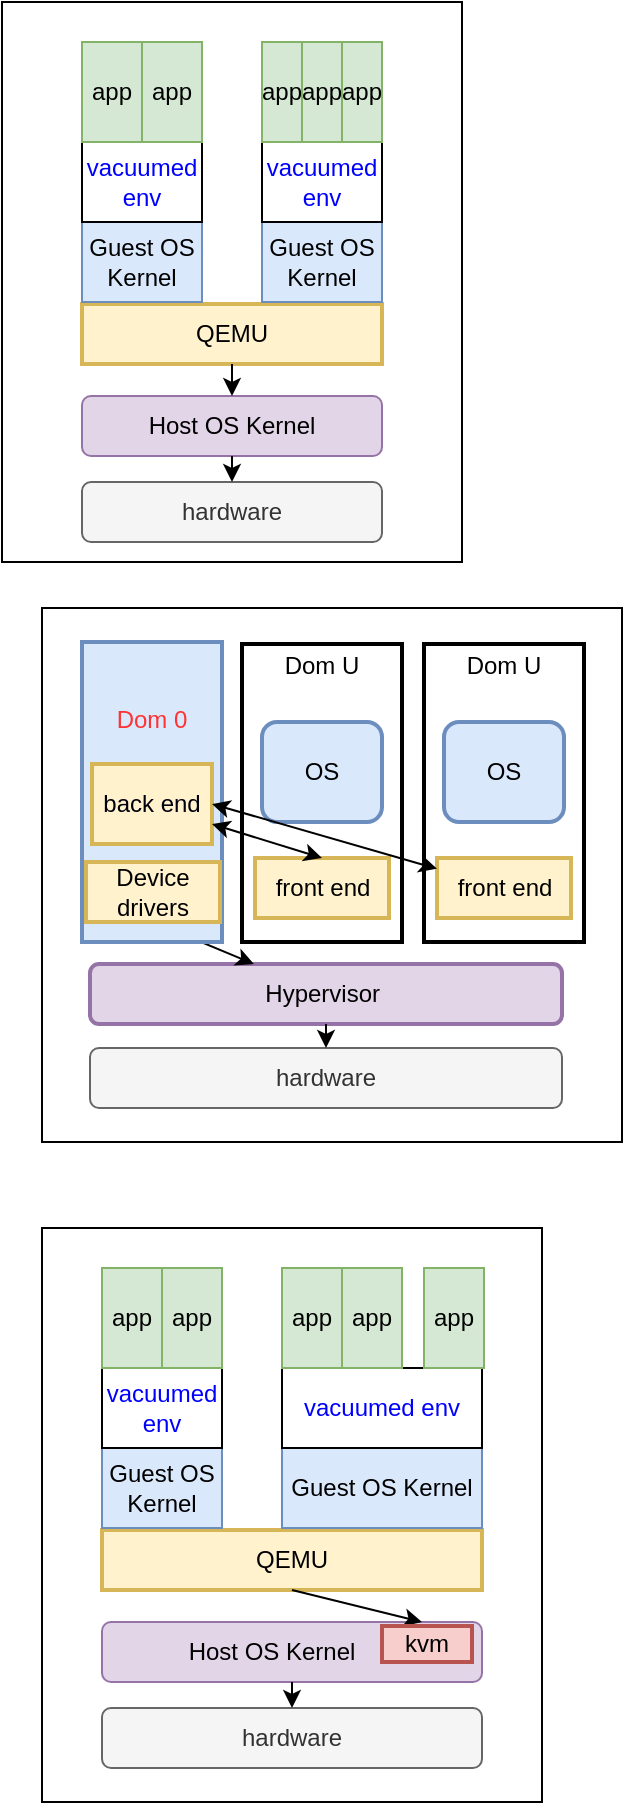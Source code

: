 <mxfile version="16.4.3" type="github">
  <diagram id="eSw0buYtp1JICF1Rn_Bf" name="virtualization">
    <mxGraphModel dx="1747" dy="778" grid="1" gridSize="10" guides="1" tooltips="1" connect="1" arrows="1" fold="1" page="1" pageScale="1" pageWidth="827" pageHeight="1169" math="0" shadow="0">
      <root>
        <mxCell id="0" />
        <mxCell id="1" parent="0" />
        <mxCell id="WwznPTJzhfnH4R8WpsrZ-2" value="" style="rounded=0;whiteSpace=wrap;html=1;" parent="1" vertex="1">
          <mxGeometry x="130" y="140" width="230" height="280" as="geometry" />
        </mxCell>
        <mxCell id="WwznPTJzhfnH4R8WpsrZ-3" value="hardware" style="rounded=1;whiteSpace=wrap;html=1;fillColor=#f5f5f5;fontColor=#333333;strokeColor=#666666;" parent="1" vertex="1">
          <mxGeometry x="170" y="380" width="150" height="30" as="geometry" />
        </mxCell>
        <mxCell id="WwznPTJzhfnH4R8WpsrZ-4" value="Host OS Kernel" style="rounded=1;whiteSpace=wrap;html=1;fillColor=#e1d5e7;strokeColor=#9673a6;" parent="1" vertex="1">
          <mxGeometry x="170" y="337" width="150" height="30" as="geometry" />
        </mxCell>
        <mxCell id="WwznPTJzhfnH4R8WpsrZ-5" value="QEMU" style="rounded=0;whiteSpace=wrap;html=1;strokeWidth=2;glass=0;fillColor=#fff2cc;strokeColor=#d6b656;" parent="1" vertex="1">
          <mxGeometry x="170" y="291" width="150" height="30" as="geometry" />
        </mxCell>
        <mxCell id="WwznPTJzhfnH4R8WpsrZ-7" value="Guest OS Kernel" style="rounded=0;whiteSpace=wrap;html=1;fillColor=#dae8fc;strokeColor=#6c8ebf;" parent="1" vertex="1">
          <mxGeometry x="170" y="250" width="60" height="40" as="geometry" />
        </mxCell>
        <mxCell id="WwznPTJzhfnH4R8WpsrZ-8" value="&lt;font color=&quot;#0000ff&quot;&gt;vacuumed env&lt;/font&gt;" style="rounded=0;whiteSpace=wrap;html=1;" parent="1" vertex="1">
          <mxGeometry x="170" y="210" width="60" height="40" as="geometry" />
        </mxCell>
        <mxCell id="WwznPTJzhfnH4R8WpsrZ-9" value="app" style="rounded=0;whiteSpace=wrap;html=1;fillColor=#d5e8d4;strokeColor=#82b366;" parent="1" vertex="1">
          <mxGeometry x="170" y="160" width="30" height="50" as="geometry" />
        </mxCell>
        <mxCell id="WwznPTJzhfnH4R8WpsrZ-10" value="app" style="rounded=0;whiteSpace=wrap;html=1;fillColor=#d5e8d4;strokeColor=#82b366;" parent="1" vertex="1">
          <mxGeometry x="200" y="160" width="30" height="50" as="geometry" />
        </mxCell>
        <mxCell id="WwznPTJzhfnH4R8WpsrZ-11" value="Guest OS Kernel" style="rounded=0;whiteSpace=wrap;html=1;fillColor=#dae8fc;strokeColor=#6c8ebf;" parent="1" vertex="1">
          <mxGeometry x="260" y="250" width="60" height="40" as="geometry" />
        </mxCell>
        <mxCell id="WwznPTJzhfnH4R8WpsrZ-12" value="&lt;font color=&quot;#0000ff&quot;&gt;vacuumed env&lt;/font&gt;" style="rounded=0;whiteSpace=wrap;html=1;" parent="1" vertex="1">
          <mxGeometry x="260" y="210" width="60" height="40" as="geometry" />
        </mxCell>
        <mxCell id="WwznPTJzhfnH4R8WpsrZ-14" value="app" style="rounded=0;whiteSpace=wrap;html=1;fillColor=#d5e8d4;strokeColor=#82b366;" parent="1" vertex="1">
          <mxGeometry x="300" y="160" width="20" height="50" as="geometry" />
        </mxCell>
        <mxCell id="WwznPTJzhfnH4R8WpsrZ-15" value="app" style="rounded=0;whiteSpace=wrap;html=1;fillColor=#d5e8d4;strokeColor=#82b366;" parent="1" vertex="1">
          <mxGeometry x="280" y="160" width="20" height="50" as="geometry" />
        </mxCell>
        <mxCell id="WwznPTJzhfnH4R8WpsrZ-16" value="app" style="rounded=0;whiteSpace=wrap;html=1;fillColor=#d5e8d4;strokeColor=#82b366;" parent="1" vertex="1">
          <mxGeometry x="260" y="160" width="20" height="50" as="geometry" />
        </mxCell>
        <mxCell id="WwznPTJzhfnH4R8WpsrZ-18" value="" style="endArrow=classic;html=1;rounded=0;exitX=0.5;exitY=1;exitDx=0;exitDy=0;" parent="1" source="WwznPTJzhfnH4R8WpsrZ-5" target="WwznPTJzhfnH4R8WpsrZ-4" edge="1">
          <mxGeometry width="50" height="50" relative="1" as="geometry">
            <mxPoint x="180" y="390" as="sourcePoint" />
            <mxPoint x="230" y="340" as="targetPoint" />
          </mxGeometry>
        </mxCell>
        <mxCell id="WwznPTJzhfnH4R8WpsrZ-19" value="" style="endArrow=classic;html=1;rounded=0;entryX=0.5;entryY=0;entryDx=0;entryDy=0;exitX=0.5;exitY=1;exitDx=0;exitDy=0;" parent="1" source="WwznPTJzhfnH4R8WpsrZ-4" target="WwznPTJzhfnH4R8WpsrZ-3" edge="1">
          <mxGeometry width="50" height="50" relative="1" as="geometry">
            <mxPoint x="180" y="390" as="sourcePoint" />
            <mxPoint x="230" y="340" as="targetPoint" />
          </mxGeometry>
        </mxCell>
        <mxCell id="WwznPTJzhfnH4R8WpsrZ-20" value="" style="rounded=0;whiteSpace=wrap;html=1;" parent="1" vertex="1">
          <mxGeometry x="150" y="443" width="290" height="267" as="geometry" />
        </mxCell>
        <mxCell id="WwznPTJzhfnH4R8WpsrZ-21" value="hardware" style="rounded=1;whiteSpace=wrap;html=1;fillColor=#f5f5f5;fontColor=#333333;strokeColor=#666666;" parent="1" vertex="1">
          <mxGeometry x="174" y="663" width="236" height="30" as="geometry" />
        </mxCell>
        <mxCell id="WwznPTJzhfnH4R8WpsrZ-22" value="Hypervisor&amp;nbsp;" style="rounded=1;whiteSpace=wrap;html=1;strokeWidth=2;fillColor=#e1d5e7;strokeColor=#9673a6;" parent="1" vertex="1">
          <mxGeometry x="174" y="621" width="236" height="30" as="geometry" />
        </mxCell>
        <mxCell id="WwznPTJzhfnH4R8WpsrZ-33" value="" style="endArrow=classic;html=1;rounded=0;exitX=0.5;exitY=1;exitDx=0;exitDy=0;" parent="1" source="WwznPTJzhfnH4R8WpsrZ-39" target="WwznPTJzhfnH4R8WpsrZ-22" edge="1">
          <mxGeometry width="50" height="50" relative="1" as="geometry">
            <mxPoint x="249" y="624" as="sourcePoint" />
            <mxPoint x="234" y="643" as="targetPoint" />
          </mxGeometry>
        </mxCell>
        <mxCell id="WwznPTJzhfnH4R8WpsrZ-34" value="" style="endArrow=classic;html=1;rounded=0;entryX=0.5;entryY=0;entryDx=0;entryDy=0;exitX=0.5;exitY=1;exitDx=0;exitDy=0;" parent="1" source="WwznPTJzhfnH4R8WpsrZ-22" target="WwznPTJzhfnH4R8WpsrZ-21" edge="1">
          <mxGeometry width="50" height="50" relative="1" as="geometry">
            <mxPoint x="184" y="693" as="sourcePoint" />
            <mxPoint x="234" y="643" as="targetPoint" />
          </mxGeometry>
        </mxCell>
        <mxCell id="WwznPTJzhfnH4R8WpsrZ-37" value="&lt;font color=&quot;#ff3333&quot;&gt;Dom 0&lt;br&gt;&lt;br&gt;&lt;br&gt;&lt;br&gt;&lt;br&gt;&lt;br&gt;&lt;/font&gt;" style="rounded=0;whiteSpace=wrap;html=1;glass=0;strokeWidth=2;fillColor=#dae8fc;strokeColor=#6c8ebf;" parent="1" vertex="1">
          <mxGeometry x="170" y="460" width="70" height="150" as="geometry" />
        </mxCell>
        <mxCell id="WwznPTJzhfnH4R8WpsrZ-38" value="&lt;font color=&quot;#00000d&quot;&gt;back end&lt;/font&gt;" style="rounded=0;whiteSpace=wrap;html=1;glass=0;strokeWidth=2;fillColor=#fff2cc;strokeColor=#d6b656;" parent="1" vertex="1">
          <mxGeometry x="175" y="521" width="60" height="40" as="geometry" />
        </mxCell>
        <mxCell id="WwznPTJzhfnH4R8WpsrZ-39" value="Device drivers" style="rounded=0;whiteSpace=wrap;html=1;glass=0;strokeWidth=2;fillColor=#fff2cc;strokeColor=#d6b656;" parent="1" vertex="1">
          <mxGeometry x="172" y="570" width="67" height="30" as="geometry" />
        </mxCell>
        <mxCell id="WwznPTJzhfnH4R8WpsrZ-40" value="&lt;font color=&quot;#000000&quot;&gt;Dom U&lt;br&gt;&lt;br&gt;&lt;br&gt;&lt;br&gt;OS&lt;br&gt;&lt;br&gt;&lt;br&gt;&lt;br&gt;&lt;br&gt;&lt;br&gt;&lt;/font&gt;" style="rounded=0;whiteSpace=wrap;html=1;glass=0;fontColor=#FF3333;strokeWidth=2;" parent="1" vertex="1">
          <mxGeometry x="250" y="461" width="80" height="149" as="geometry" />
        </mxCell>
        <mxCell id="WwznPTJzhfnH4R8WpsrZ-57" value="&lt;font color=&quot;#000000&quot;&gt;OS&lt;/font&gt;" style="rounded=1;whiteSpace=wrap;html=1;glass=0;strokeWidth=2;fillColor=#dae8fc;strokeColor=#6c8ebf;" parent="1" vertex="1">
          <mxGeometry x="260" y="500" width="60" height="50" as="geometry" />
        </mxCell>
        <mxCell id="WwznPTJzhfnH4R8WpsrZ-58" value="front end" style="rounded=0;whiteSpace=wrap;html=1;glass=0;strokeWidth=2;fillColor=#fff2cc;strokeColor=#d6b656;" parent="1" vertex="1">
          <mxGeometry x="256.5" y="568" width="67" height="30" as="geometry" />
        </mxCell>
        <mxCell id="WwznPTJzhfnH4R8WpsrZ-59" value="&lt;font color=&quot;#000000&quot;&gt;Dom U&lt;br&gt;&lt;br&gt;&lt;br&gt;&lt;br&gt;OS&lt;br&gt;&lt;br&gt;&lt;br&gt;&lt;br&gt;&lt;br&gt;&lt;br&gt;&lt;/font&gt;" style="rounded=0;whiteSpace=wrap;html=1;glass=0;fontColor=#FF3333;strokeWidth=2;" parent="1" vertex="1">
          <mxGeometry x="341" y="461" width="80" height="149" as="geometry" />
        </mxCell>
        <mxCell id="WwznPTJzhfnH4R8WpsrZ-60" value="&lt;font color=&quot;#000000&quot;&gt;OS&lt;/font&gt;" style="rounded=1;whiteSpace=wrap;html=1;glass=0;strokeWidth=2;fillColor=#dae8fc;strokeColor=#6c8ebf;" parent="1" vertex="1">
          <mxGeometry x="351" y="500" width="60" height="50" as="geometry" />
        </mxCell>
        <mxCell id="WwznPTJzhfnH4R8WpsrZ-61" value="front end" style="rounded=0;whiteSpace=wrap;html=1;glass=0;strokeWidth=2;fillColor=#fff2cc;strokeColor=#d6b656;" parent="1" vertex="1">
          <mxGeometry x="347.5" y="568" width="67" height="30" as="geometry" />
        </mxCell>
        <mxCell id="WwznPTJzhfnH4R8WpsrZ-62" value="" style="endArrow=classic;startArrow=classic;html=1;rounded=0;fontColor=#000000;exitX=1;exitY=0.75;exitDx=0;exitDy=0;entryX=0.5;entryY=0;entryDx=0;entryDy=0;" parent="1" source="WwznPTJzhfnH4R8WpsrZ-38" target="WwznPTJzhfnH4R8WpsrZ-58" edge="1">
          <mxGeometry width="50" height="50" relative="1" as="geometry">
            <mxPoint x="270" y="380" as="sourcePoint" />
            <mxPoint x="320" y="330" as="targetPoint" />
          </mxGeometry>
        </mxCell>
        <mxCell id="WwznPTJzhfnH4R8WpsrZ-63" value="" style="endArrow=classic;startArrow=classic;html=1;rounded=0;fontColor=#000000;exitX=1;exitY=0.5;exitDx=0;exitDy=0;" parent="1" source="WwznPTJzhfnH4R8WpsrZ-38" target="WwznPTJzhfnH4R8WpsrZ-61" edge="1">
          <mxGeometry width="50" height="50" relative="1" as="geometry">
            <mxPoint x="250" y="550" as="sourcePoint" />
            <mxPoint x="320" y="330" as="targetPoint" />
          </mxGeometry>
        </mxCell>
        <mxCell id="WwznPTJzhfnH4R8WpsrZ-65" value="" style="rounded=0;whiteSpace=wrap;html=1;" parent="1" vertex="1">
          <mxGeometry x="150" y="753" width="250" height="287" as="geometry" />
        </mxCell>
        <mxCell id="WwznPTJzhfnH4R8WpsrZ-66" value="hardware" style="rounded=1;whiteSpace=wrap;html=1;fillColor=#f5f5f5;fontColor=#333333;strokeColor=#666666;" parent="1" vertex="1">
          <mxGeometry x="180" y="993" width="190" height="30" as="geometry" />
        </mxCell>
        <mxCell id="WwznPTJzhfnH4R8WpsrZ-67" value="Host OS Kernel&amp;nbsp; &amp;nbsp; &amp;nbsp;&amp;nbsp;" style="rounded=1;whiteSpace=wrap;html=1;fillColor=#e1d5e7;strokeColor=#9673a6;" parent="1" vertex="1">
          <mxGeometry x="180" y="950" width="190" height="30" as="geometry" />
        </mxCell>
        <mxCell id="WwznPTJzhfnH4R8WpsrZ-68" value="QEMU" style="rounded=0;whiteSpace=wrap;html=1;strokeWidth=2;glass=0;fillColor=#fff2cc;strokeColor=#d6b656;" parent="1" vertex="1">
          <mxGeometry x="180" y="904" width="190" height="30" as="geometry" />
        </mxCell>
        <mxCell id="WwznPTJzhfnH4R8WpsrZ-69" value="Guest OS Kernel" style="rounded=0;whiteSpace=wrap;html=1;fillColor=#dae8fc;strokeColor=#6c8ebf;" parent="1" vertex="1">
          <mxGeometry x="180" y="863" width="60" height="40" as="geometry" />
        </mxCell>
        <mxCell id="WwznPTJzhfnH4R8WpsrZ-70" value="&lt;font color=&quot;#0000ff&quot;&gt;vacuumed env&lt;/font&gt;" style="rounded=0;whiteSpace=wrap;html=1;" parent="1" vertex="1">
          <mxGeometry x="180" y="823" width="60" height="40" as="geometry" />
        </mxCell>
        <mxCell id="WwznPTJzhfnH4R8WpsrZ-71" value="app" style="rounded=0;whiteSpace=wrap;html=1;fillColor=#d5e8d4;strokeColor=#82b366;" parent="1" vertex="1">
          <mxGeometry x="180" y="773" width="30" height="50" as="geometry" />
        </mxCell>
        <mxCell id="WwznPTJzhfnH4R8WpsrZ-72" value="app" style="rounded=0;whiteSpace=wrap;html=1;fillColor=#d5e8d4;strokeColor=#82b366;" parent="1" vertex="1">
          <mxGeometry x="210" y="773" width="30" height="50" as="geometry" />
        </mxCell>
        <mxCell id="WwznPTJzhfnH4R8WpsrZ-73" value="Guest OS Kernel" style="rounded=0;whiteSpace=wrap;html=1;fillColor=#dae8fc;strokeColor=#6c8ebf;" parent="1" vertex="1">
          <mxGeometry x="270" y="863" width="100" height="40" as="geometry" />
        </mxCell>
        <mxCell id="WwznPTJzhfnH4R8WpsrZ-74" value="&lt;font color=&quot;#0000ff&quot;&gt;vacuumed env&lt;/font&gt;" style="rounded=0;whiteSpace=wrap;html=1;" parent="1" vertex="1">
          <mxGeometry x="270" y="823" width="100" height="40" as="geometry" />
        </mxCell>
        <mxCell id="WwznPTJzhfnH4R8WpsrZ-77" value="app" style="rounded=0;whiteSpace=wrap;html=1;fillColor=#d5e8d4;strokeColor=#82b366;" parent="1" vertex="1">
          <mxGeometry x="270" y="773" width="30" height="50" as="geometry" />
        </mxCell>
        <mxCell id="WwznPTJzhfnH4R8WpsrZ-78" value="" style="endArrow=classic;html=1;exitX=0.5;exitY=1;exitDx=0;exitDy=0;rounded=1;" parent="1" source="WwznPTJzhfnH4R8WpsrZ-68" target="WwznPTJzhfnH4R8WpsrZ-67" edge="1">
          <mxGeometry width="50" height="50" relative="1" as="geometry">
            <mxPoint x="190" y="1003" as="sourcePoint" />
            <mxPoint x="240" y="953" as="targetPoint" />
            <Array as="points">
              <mxPoint x="340" y="950" />
            </Array>
          </mxGeometry>
        </mxCell>
        <mxCell id="WwznPTJzhfnH4R8WpsrZ-79" value="" style="endArrow=classic;html=1;rounded=0;entryX=0.5;entryY=0;entryDx=0;entryDy=0;exitX=0.5;exitY=1;exitDx=0;exitDy=0;" parent="1" source="WwznPTJzhfnH4R8WpsrZ-67" target="WwznPTJzhfnH4R8WpsrZ-66" edge="1">
          <mxGeometry width="50" height="50" relative="1" as="geometry">
            <mxPoint x="190" y="1003" as="sourcePoint" />
            <mxPoint x="240" y="953" as="targetPoint" />
          </mxGeometry>
        </mxCell>
        <mxCell id="WwznPTJzhfnH4R8WpsrZ-82" value="kvm" style="rounded=0;whiteSpace=wrap;html=1;glass=0;strokeWidth=2;fillColor=#f8cecc;strokeColor=#b85450;" parent="1" vertex="1">
          <mxGeometry x="320" y="952" width="45" height="18" as="geometry" />
        </mxCell>
        <mxCell id="WwznPTJzhfnH4R8WpsrZ-83" value="app" style="rounded=0;whiteSpace=wrap;html=1;fillColor=#d5e8d4;strokeColor=#82b366;" parent="1" vertex="1">
          <mxGeometry x="300" y="773" width="30" height="50" as="geometry" />
        </mxCell>
        <mxCell id="WwznPTJzhfnH4R8WpsrZ-84" value="app" style="rounded=0;whiteSpace=wrap;html=1;fillColor=#d5e8d4;strokeColor=#82b366;" parent="1" vertex="1">
          <mxGeometry x="341" y="773" width="30" height="50" as="geometry" />
        </mxCell>
      </root>
    </mxGraphModel>
  </diagram>
</mxfile>
